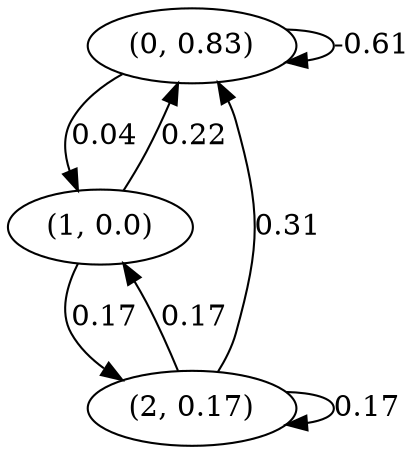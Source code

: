 digraph {
    0 [ label = "(0, 0.83)" ]
    1 [ label = "(1, 0.0)" ]
    2 [ label = "(2, 0.17)" ]
    0 -> 0 [ label = "-0.61" ]
    2 -> 2 [ label = "0.17" ]
    1 -> 0 [ label = "0.22" ]
    2 -> 0 [ label = "0.31" ]
    0 -> 1 [ label = "0.04" ]
    2 -> 1 [ label = "0.17" ]
    1 -> 2 [ label = "0.17" ]
}

